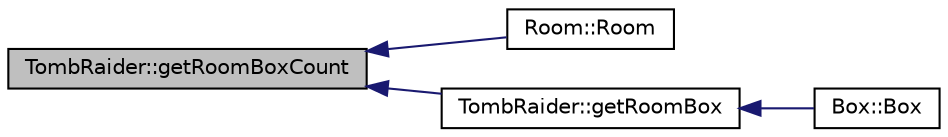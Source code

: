 digraph "TombRaider::getRoomBoxCount"
{
 // INTERACTIVE_SVG=YES
  edge [fontname="Helvetica",fontsize="10",labelfontname="Helvetica",labelfontsize="10"];
  node [fontname="Helvetica",fontsize="10",shape=record];
  rankdir="LR";
  Node1 [label="TombRaider::getRoomBoxCount",height=0.2,width=0.4,color="black", fillcolor="grey75", style="filled" fontcolor="black"];
  Node1 -> Node2 [dir="back",color="midnightblue",fontsize="10",style="solid",fontname="Helvetica"];
  Node2 [label="Room::Room",height=0.2,width=0.4,color="black", fillcolor="white", style="filled",URL="$class_room.html#a8a01c39d831d08c12bc38ecb3730b1c3"];
  Node1 -> Node3 [dir="back",color="midnightblue",fontsize="10",style="solid",fontname="Helvetica"];
  Node3 [label="TombRaider::getRoomBox",height=0.2,width=0.4,color="black", fillcolor="white", style="filled",URL="$class_tomb_raider.html#a3f8b6202cf76f33cd60d0f3ee918da2a",tooltip="Get a single collision box from room (unified) "];
  Node3 -> Node4 [dir="back",color="midnightblue",fontsize="10",style="solid",fontname="Helvetica"];
  Node4 [label="Box::Box",height=0.2,width=0.4,color="black", fillcolor="white", style="filled",URL="$class_box.html#a145b33013a86deefa64eace7712df226"];
}
